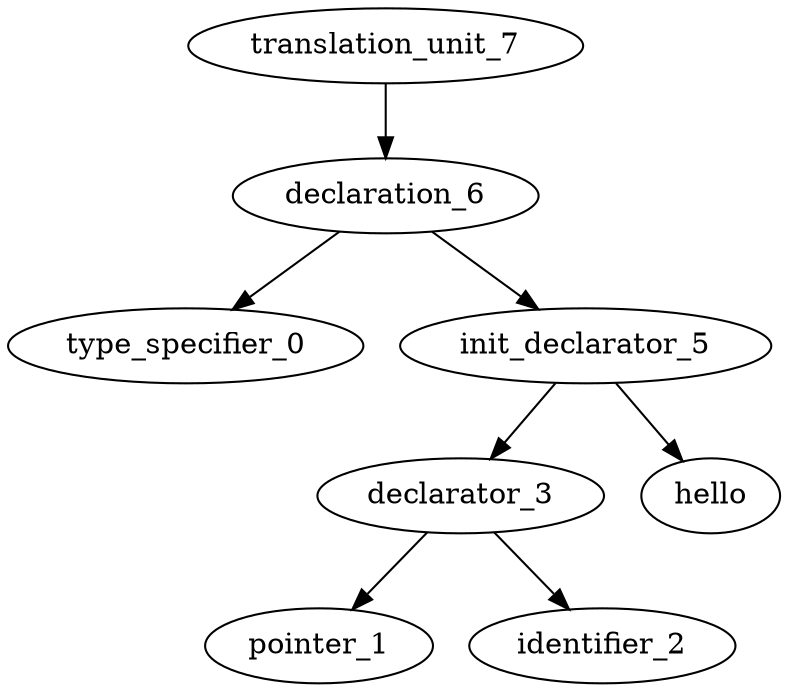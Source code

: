 digraph AST {
	translation_unit_7 -> declaration_6;
	declaration_6 -> type_specifier_0;
	declaration_6 -> init_declarator_5;
	init_declarator_5 -> declarator_3;
	declarator_3 -> pointer_1;
	declarator_3 -> identifier_2;
	init_declarator_5 -> string_4;
	string_4 [label="hello"]
}
